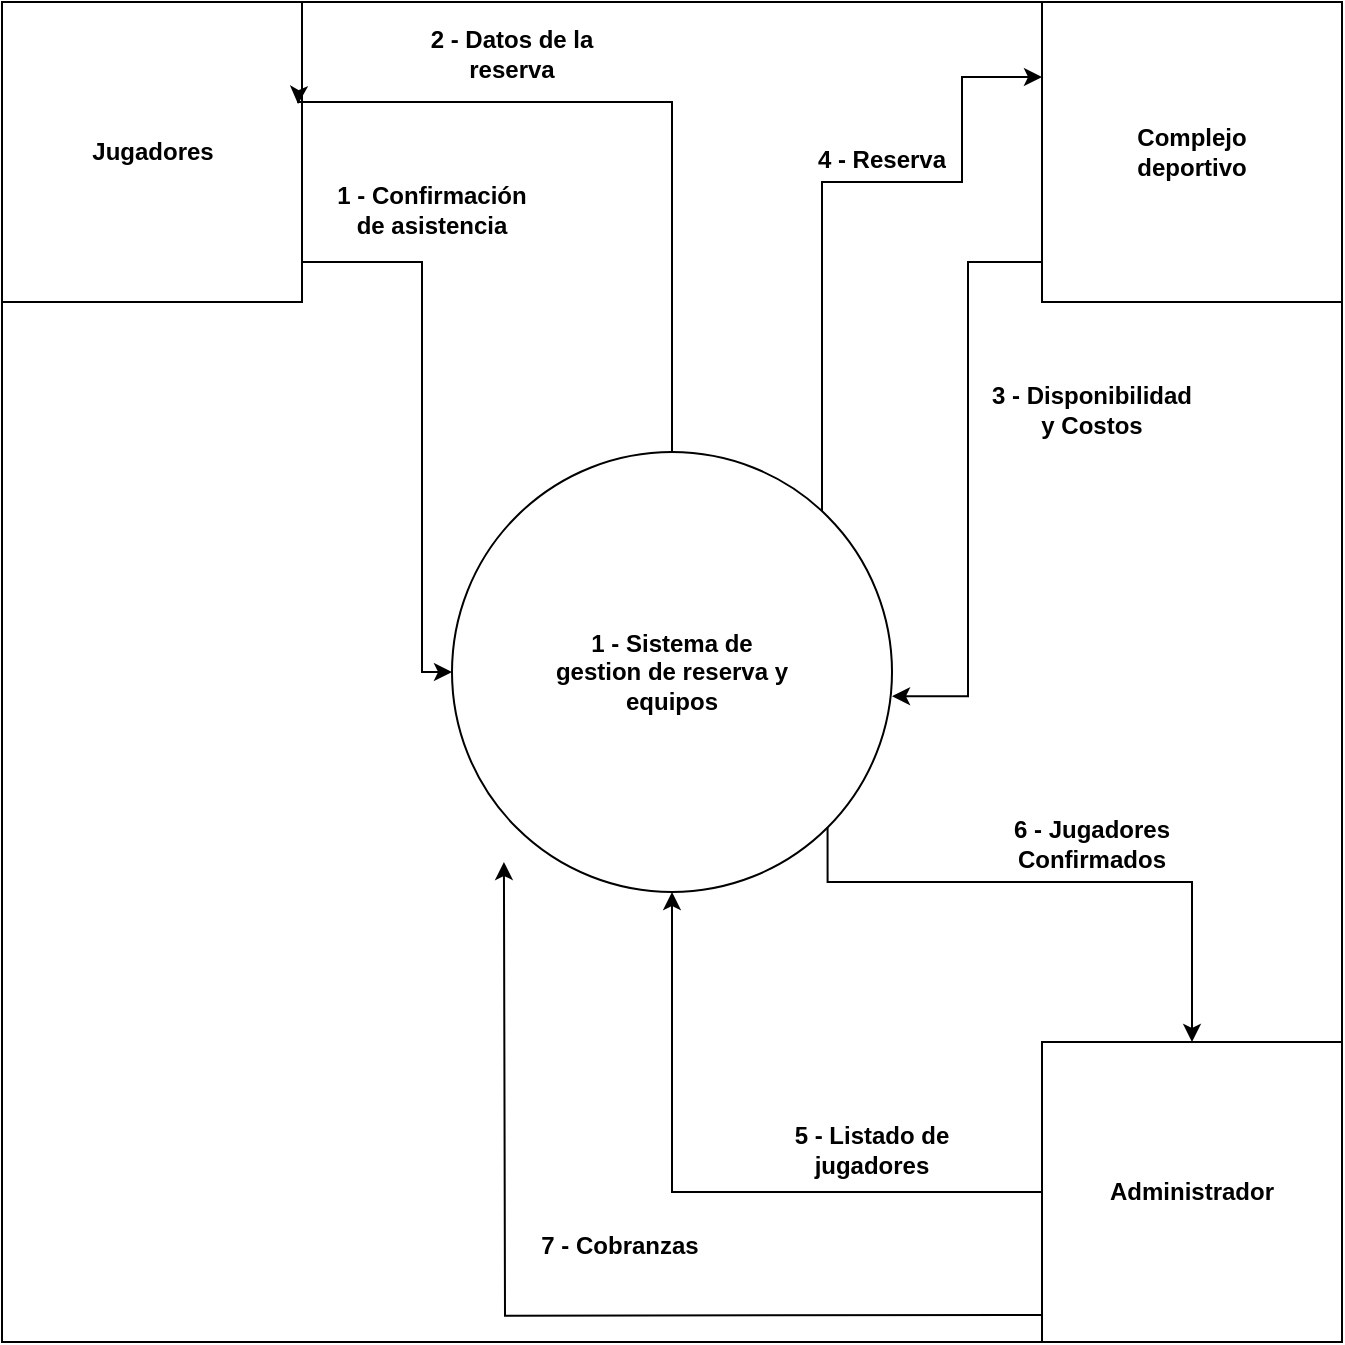 <mxfile version="24.7.7" pages="2">
  <diagram name="Diagrama de Contexto - AP 1" id="BzVsLhnD4404hUswXQgM">
    <mxGraphModel dx="1434" dy="738" grid="1" gridSize="10" guides="1" tooltips="1" connect="1" arrows="1" fold="1" page="1" pageScale="1" pageWidth="827" pageHeight="1169" math="0" shadow="0">
      <root>
        <mxCell id="0" />
        <mxCell id="1" parent="0" />
        <mxCell id="rwwny2NRJCAZUOCTBiWp-2" value="" style="whiteSpace=wrap;html=1;aspect=fixed;movable=0;resizable=0;rotatable=0;deletable=0;editable=0;locked=1;connectable=0;" vertex="1" parent="1">
          <mxGeometry x="50" y="20" width="670" height="670" as="geometry" />
        </mxCell>
        <mxCell id="rwwny2NRJCAZUOCTBiWp-21" style="edgeStyle=orthogonalEdgeStyle;rounded=0;orthogonalLoop=1;jettySize=auto;html=1;entryX=0;entryY=0.5;entryDx=0;entryDy=0;" edge="1" parent="1" source="rwwny2NRJCAZUOCTBiWp-3" target="rwwny2NRJCAZUOCTBiWp-6">
          <mxGeometry relative="1" as="geometry">
            <Array as="points">
              <mxPoint x="260" y="150" />
              <mxPoint x="260" y="355" />
            </Array>
          </mxGeometry>
        </mxCell>
        <mxCell id="rwwny2NRJCAZUOCTBiWp-3" value="" style="whiteSpace=wrap;html=1;aspect=fixed;" vertex="1" parent="1">
          <mxGeometry x="50" y="20" width="150" height="150" as="geometry" />
        </mxCell>
        <mxCell id="rwwny2NRJCAZUOCTBiWp-4" value="" style="whiteSpace=wrap;html=1;aspect=fixed;" vertex="1" parent="1">
          <mxGeometry x="570" y="20" width="150" height="150" as="geometry" />
        </mxCell>
        <mxCell id="rwwny2NRJCAZUOCTBiWp-20" style="edgeStyle=orthogonalEdgeStyle;rounded=0;orthogonalLoop=1;jettySize=auto;html=1;entryX=0.5;entryY=1;entryDx=0;entryDy=0;" edge="1" parent="1" source="rwwny2NRJCAZUOCTBiWp-5" target="rwwny2NRJCAZUOCTBiWp-6">
          <mxGeometry relative="1" as="geometry" />
        </mxCell>
        <mxCell id="rwwny2NRJCAZUOCTBiWp-5" value="" style="whiteSpace=wrap;html=1;aspect=fixed;" vertex="1" parent="1">
          <mxGeometry x="570" y="540" width="150" height="150" as="geometry" />
        </mxCell>
        <mxCell id="rwwny2NRJCAZUOCTBiWp-26" style="edgeStyle=orthogonalEdgeStyle;rounded=0;orthogonalLoop=1;jettySize=auto;html=1;entryX=0.987;entryY=0.34;entryDx=0;entryDy=0;entryPerimeter=0;" edge="1" parent="1" source="rwwny2NRJCAZUOCTBiWp-6" target="rwwny2NRJCAZUOCTBiWp-3">
          <mxGeometry relative="1" as="geometry">
            <mxPoint x="210" y="70" as="targetPoint" />
            <Array as="points">
              <mxPoint x="385" y="70" />
            </Array>
          </mxGeometry>
        </mxCell>
        <mxCell id="rwwny2NRJCAZUOCTBiWp-27" style="edgeStyle=orthogonalEdgeStyle;rounded=0;orthogonalLoop=1;jettySize=auto;html=1;exitX=1;exitY=0;exitDx=0;exitDy=0;entryX=0;entryY=0.25;entryDx=0;entryDy=0;" edge="1" parent="1" source="rwwny2NRJCAZUOCTBiWp-6" target="rwwny2NRJCAZUOCTBiWp-4">
          <mxGeometry relative="1" as="geometry">
            <Array as="points">
              <mxPoint x="460" y="277" />
              <mxPoint x="460" y="110" />
              <mxPoint x="530" y="110" />
              <mxPoint x="530" y="58" />
            </Array>
          </mxGeometry>
        </mxCell>
        <mxCell id="rwwny2NRJCAZUOCTBiWp-6" value="" style="ellipse;whiteSpace=wrap;html=1;aspect=fixed;" vertex="1" parent="1">
          <mxGeometry x="275" y="245" width="220" height="220" as="geometry" />
        </mxCell>
        <mxCell id="rwwny2NRJCAZUOCTBiWp-10" value="1 - Sistema de gestion de reserva y equipos" style="text;strokeColor=none;fillColor=none;spacingLeft=4;spacingRight=4;overflow=hidden;rotatable=0;points=[[0,0.5],[1,0.5]];portConstraint=eastwest;fontSize=12;whiteSpace=wrap;html=1;align=center;fontStyle=1;verticalAlign=middle;" vertex="1" parent="1">
          <mxGeometry x="320" y="327.5" width="130" height="55" as="geometry" />
        </mxCell>
        <mxCell id="rwwny2NRJCAZUOCTBiWp-11" value="Jugadores" style="text;strokeColor=none;fillColor=none;spacingLeft=4;spacingRight=4;overflow=hidden;rotatable=0;points=[[0,0.5],[1,0.5]];portConstraint=eastwest;fontSize=12;whiteSpace=wrap;html=1;align=center;fontStyle=1;verticalAlign=middle;" vertex="1" parent="1">
          <mxGeometry x="87.5" y="77.5" width="75" height="35" as="geometry" />
        </mxCell>
        <mxCell id="rwwny2NRJCAZUOCTBiWp-12" value="Complejo deportivo" style="text;strokeColor=none;fillColor=none;spacingLeft=4;spacingRight=4;overflow=hidden;rotatable=0;points=[[0,0.5],[1,0.5]];portConstraint=eastwest;fontSize=12;whiteSpace=wrap;html=1;align=center;fontStyle=1;verticalAlign=middle;" vertex="1" parent="1">
          <mxGeometry x="610" y="75" width="70" height="40" as="geometry" />
        </mxCell>
        <mxCell id="rwwny2NRJCAZUOCTBiWp-13" value="Administrador" style="text;strokeColor=none;fillColor=none;spacingLeft=4;spacingRight=4;overflow=hidden;rotatable=0;points=[[0,0.5],[1,0.5]];portConstraint=eastwest;fontSize=12;whiteSpace=wrap;html=1;align=center;fontStyle=1;verticalAlign=middle;" vertex="1" parent="1">
          <mxGeometry x="595" y="595" width="100" height="40" as="geometry" />
        </mxCell>
        <mxCell id="rwwny2NRJCAZUOCTBiWp-19" style="edgeStyle=orthogonalEdgeStyle;rounded=0;orthogonalLoop=1;jettySize=auto;html=1;entryX=1;entryY=0.555;entryDx=0;entryDy=0;entryPerimeter=0;" edge="1" parent="1" source="rwwny2NRJCAZUOCTBiWp-4" target="rwwny2NRJCAZUOCTBiWp-6">
          <mxGeometry relative="1" as="geometry">
            <Array as="points">
              <mxPoint x="533" y="150" />
              <mxPoint x="533" y="367" />
            </Array>
          </mxGeometry>
        </mxCell>
        <mxCell id="rwwny2NRJCAZUOCTBiWp-22" value="1 - Confirmación de asistencia" style="text;strokeColor=none;fillColor=none;spacingLeft=4;spacingRight=4;overflow=hidden;rotatable=0;points=[[0,0.5],[1,0.5]];portConstraint=eastwest;fontSize=12;whiteSpace=wrap;html=1;align=center;fontStyle=1;verticalAlign=middle;direction=east;flipV=1;flipH=0;" vertex="1" parent="1">
          <mxGeometry x="210" y="100" width="110" height="47.5" as="geometry" />
        </mxCell>
        <mxCell id="rwwny2NRJCAZUOCTBiWp-23" value="2 - Datos de la reserva" style="text;strokeColor=none;fillColor=none;spacingLeft=4;spacingRight=4;overflow=hidden;rotatable=0;points=[[0,0.5],[1,0.5]];portConstraint=eastwest;fontSize=12;whiteSpace=wrap;html=1;align=center;fontStyle=1;verticalAlign=middle;direction=east;flipV=1;flipH=0;" vertex="1" parent="1">
          <mxGeometry x="250" y="22.5" width="110" height="47.5" as="geometry" />
        </mxCell>
        <mxCell id="rwwny2NRJCAZUOCTBiWp-29" value="4 - Reserva" style="text;strokeColor=none;fillColor=none;spacingLeft=4;spacingRight=4;overflow=hidden;rotatable=0;points=[[0,0.5],[1,0.5]];portConstraint=eastwest;fontSize=12;whiteSpace=wrap;html=1;align=center;fontStyle=1;verticalAlign=middle;direction=east;flipV=1;flipH=0;" vertex="1" parent="1">
          <mxGeometry x="450" y="75" width="80" height="47.5" as="geometry" />
        </mxCell>
        <mxCell id="rwwny2NRJCAZUOCTBiWp-28" value="3 - Disponibilidad y Costos" style="text;spacingLeft=4;spacingRight=4;overflow=hidden;rotatable=0;points=[[0,0.5],[1,0.5]];portConstraint=eastwest;fontSize=12;whiteSpace=wrap;html=1;align=center;fontStyle=1;verticalAlign=middle;direction=west;flipV=0;flipH=1;rounded=0;" vertex="1" parent="1">
          <mxGeometry x="540" y="200" width="110" height="47.5" as="geometry" />
        </mxCell>
        <mxCell id="rwwny2NRJCAZUOCTBiWp-31" value="5 - Listado de jugadores" style="text;strokeColor=none;fillColor=none;spacingLeft=4;spacingRight=4;overflow=hidden;rotatable=0;points=[[0,0.5],[1,0.5]];portConstraint=eastwest;fontSize=12;whiteSpace=wrap;html=1;align=center;fontStyle=1;verticalAlign=middle;direction=east;flipV=1;flipH=0;" vertex="1" parent="1">
          <mxGeometry x="430" y="570" width="110" height="47.5" as="geometry" />
        </mxCell>
        <mxCell id="rwwny2NRJCAZUOCTBiWp-32" style="edgeStyle=orthogonalEdgeStyle;rounded=0;orthogonalLoop=1;jettySize=auto;html=1;exitX=1;exitY=1;exitDx=0;exitDy=0;entryX=0.5;entryY=0;entryDx=0;entryDy=0;" edge="1" parent="1" source="rwwny2NRJCAZUOCTBiWp-6" target="rwwny2NRJCAZUOCTBiWp-5">
          <mxGeometry relative="1" as="geometry">
            <Array as="points">
              <mxPoint x="463" y="460" />
              <mxPoint x="645" y="460" />
            </Array>
          </mxGeometry>
        </mxCell>
        <mxCell id="rwwny2NRJCAZUOCTBiWp-33" value="6 - Jugadores Confirmados" style="text;strokeColor=none;fillColor=none;spacingLeft=4;spacingRight=4;overflow=hidden;rotatable=0;points=[[0,0.5],[1,0.5]];portConstraint=eastwest;fontSize=12;whiteSpace=wrap;html=1;align=center;fontStyle=1;verticalAlign=middle;direction=east;flipV=1;flipH=0;" vertex="1" parent="1">
          <mxGeometry x="540" y="417.5" width="110" height="47.5" as="geometry" />
        </mxCell>
        <mxCell id="AweYWSQ7HhAV4aKzqOpQ-2" style="edgeStyle=orthogonalEdgeStyle;rounded=0;orthogonalLoop=1;jettySize=auto;html=1;exitX=0;exitY=0.75;exitDx=0;exitDy=0;entryX=0.118;entryY=0.823;entryDx=0;entryDy=0;entryPerimeter=0;" edge="1" parent="1">
          <mxGeometry relative="1" as="geometry">
            <mxPoint x="570" y="676.44" as="sourcePoint" />
            <mxPoint x="300.96" y="450.0" as="targetPoint" />
          </mxGeometry>
        </mxCell>
        <mxCell id="AweYWSQ7HhAV4aKzqOpQ-4" value="7 - Cobranzas" style="text;strokeColor=none;fillColor=none;spacingLeft=4;spacingRight=4;overflow=hidden;rotatable=0;points=[[0,0.5],[1,0.5]];portConstraint=eastwest;fontSize=12;whiteSpace=wrap;html=1;align=center;fontStyle=1;verticalAlign=middle;direction=east;flipV=1;flipH=0;" vertex="1" parent="1">
          <mxGeometry x="304" y="623.94" width="110" height="36.06" as="geometry" />
        </mxCell>
      </root>
    </mxGraphModel>
  </diagram>
  <diagram id="dACcMWMzTxIH3XZsMmwi" name="Modelo Preliminar">
    <mxGraphModel dx="1434" dy="738" grid="1" gridSize="10" guides="1" tooltips="1" connect="1" arrows="1" fold="1" page="1" pageScale="1" pageWidth="827" pageHeight="1169" math="0" shadow="0">
      <root>
        <mxCell id="0" />
        <mxCell id="1" parent="0" />
        <mxCell id="tAKv9Q6AVjJQRZjW2_Zl-2" value="" style="swimlane;startSize=0;movable=1;resizable=1;rotatable=1;deletable=1;editable=1;locked=0;connectable=1;" vertex="1" parent="1">
          <mxGeometry x="60" y="40" width="740" height="545" as="geometry">
            <mxRectangle x="50" y="70" width="50" height="40" as="alternateBounds" />
          </mxGeometry>
        </mxCell>
        <mxCell id="tAKv9Q6AVjJQRZjW2_Zl-5" value="1 - Confirmar disponibilidad" style="ellipse;whiteSpace=wrap;html=1;aspect=fixed;" vertex="1" parent="tAKv9Q6AVjJQRZjW2_Zl-2">
          <mxGeometry x="370" y="20" width="130" height="130" as="geometry" />
        </mxCell>
        <mxCell id="jIZnuBEkv9I5W7eM6w9s-17" style="edgeStyle=orthogonalEdgeStyle;rounded=0;orthogonalLoop=1;jettySize=auto;html=1;exitX=0.5;exitY=1;exitDx=0;exitDy=0;" edge="1" parent="tAKv9Q6AVjJQRZjW2_Zl-2" source="tAKv9Q6AVjJQRZjW2_Zl-4" target="HCYxelekvvuXjfe2B53j-3">
          <mxGeometry relative="1" as="geometry">
            <Array as="points">
              <mxPoint x="105" y="490" />
            </Array>
          </mxGeometry>
        </mxCell>
        <mxCell id="jIZnuBEkv9I5W7eM6w9s-28" value="4. Listado jugadores seleccionados" style="edgeLabel;html=1;align=center;verticalAlign=middle;resizable=0;points=[];" vertex="1" connectable="0" parent="jIZnuBEkv9I5W7eM6w9s-17">
          <mxGeometry x="-0.069" relative="1" as="geometry">
            <mxPoint as="offset" />
          </mxGeometry>
        </mxCell>
        <mxCell id="tAKv9Q6AVjJQRZjW2_Zl-4" value="3 - Armar equipos" style="ellipse;whiteSpace=wrap;html=1;aspect=fixed;" vertex="1" parent="tAKv9Q6AVjJQRZjW2_Zl-2">
          <mxGeometry x="40" y="340" width="130" height="130" as="geometry" />
        </mxCell>
        <mxCell id="tAKv9Q6AVjJQRZjW2_Zl-6" value="2 - Coordinar reserva de cancha" style="ellipse;whiteSpace=wrap;html=1;aspect=fixed;" vertex="1" parent="tAKv9Q6AVjJQRZjW2_Zl-2">
          <mxGeometry x="600" y="200" width="130" height="130" as="geometry" />
        </mxCell>
        <mxCell id="HCYxelekvvuXjfe2B53j-1" value="Jugadores" style="whiteSpace=wrap;html=1;aspect=fixed;" vertex="1" parent="tAKv9Q6AVjJQRZjW2_Zl-2">
          <mxGeometry width="150" height="150" as="geometry" />
        </mxCell>
        <mxCell id="jIZnuBEkv9I5W7eM6w9s-18" style="edgeStyle=orthogonalEdgeStyle;rounded=0;orthogonalLoop=1;jettySize=auto;html=1;entryX=0.5;entryY=1;entryDx=0;entryDy=0;" edge="1" parent="tAKv9Q6AVjJQRZjW2_Zl-2" source="HCYxelekvvuXjfe2B53j-3" target="tAKv9Q6AVjJQRZjW2_Zl-6">
          <mxGeometry relative="1" as="geometry" />
        </mxCell>
        <mxCell id="jIZnuBEkv9I5W7eM6w9s-38" value="9. Confirmación reserva" style="edgeLabel;html=1;align=center;verticalAlign=middle;resizable=0;points=[];" vertex="1" connectable="0" parent="jIZnuBEkv9I5W7eM6w9s-18">
          <mxGeometry x="0.139" relative="1" as="geometry">
            <mxPoint as="offset" />
          </mxGeometry>
        </mxCell>
        <mxCell id="HCYxelekvvuXjfe2B53j-3" value="Administrador" style="whiteSpace=wrap;html=1;aspect=fixed;" vertex="1" parent="tAKv9Q6AVjJQRZjW2_Zl-2">
          <mxGeometry x="590" y="395" width="150" height="150" as="geometry" />
        </mxCell>
        <mxCell id="jIZnuBEkv9I5W7eM6w9s-19" style="edgeStyle=orthogonalEdgeStyle;rounded=0;orthogonalLoop=1;jettySize=auto;html=1;entryX=0.5;entryY=0;entryDx=0;entryDy=0;" edge="1" parent="tAKv9Q6AVjJQRZjW2_Zl-2" source="HCYxelekvvuXjfe2B53j-2" target="tAKv9Q6AVjJQRZjW2_Zl-6">
          <mxGeometry relative="1" as="geometry" />
        </mxCell>
        <mxCell id="jIZnuBEkv9I5W7eM6w9s-33" value="7. Canchas disponibles y costos" style="edgeLabel;html=1;align=center;verticalAlign=middle;resizable=0;points=[];" vertex="1" connectable="0" parent="jIZnuBEkv9I5W7eM6w9s-19">
          <mxGeometry x="-0.08" y="1" relative="1" as="geometry">
            <mxPoint x="-16" as="offset" />
          </mxGeometry>
        </mxCell>
        <mxCell id="HCYxelekvvuXjfe2B53j-2" value="Complejo deportivo" style="whiteSpace=wrap;html=1;aspect=fixed;" vertex="1" parent="tAKv9Q6AVjJQRZjW2_Zl-2">
          <mxGeometry x="590" width="150" height="150" as="geometry" />
        </mxCell>
        <mxCell id="odNNvXNxEx9VZvMUIgOJ-1" style="edgeStyle=orthogonalEdgeStyle;rounded=0;orthogonalLoop=1;jettySize=auto;html=1;" edge="1" parent="tAKv9Q6AVjJQRZjW2_Zl-2" source="IT4auSLrDE91QPuxB5G2-1">
          <mxGeometry relative="1" as="geometry">
            <mxPoint x="385" y="290" as="targetPoint" />
          </mxGeometry>
        </mxCell>
        <mxCell id="odNNvXNxEx9VZvMUIgOJ-2" value="6 - Listado Jugadores Pagaron" style="edgeLabel;html=1;align=center;verticalAlign=middle;resizable=0;points=[];" vertex="1" connectable="0" parent="odNNvXNxEx9VZvMUIgOJ-1">
          <mxGeometry x="-0.08" y="1" relative="1" as="geometry">
            <mxPoint as="offset" />
          </mxGeometry>
        </mxCell>
        <mxCell id="IT4auSLrDE91QPuxB5G2-1" value="4 - Cobrar y Pagar" style="ellipse;whiteSpace=wrap;html=1;aspect=fixed;" vertex="1" parent="tAKv9Q6AVjJQRZjW2_Zl-2">
          <mxGeometry x="280" y="340" width="130" height="130" as="geometry" />
        </mxCell>
        <mxCell id="IT4auSLrDE91QPuxB5G2-3" style="edgeStyle=orthogonalEdgeStyle;rounded=0;orthogonalLoop=1;jettySize=auto;html=1;entryX=0.969;entryY=0.6;entryDx=0;entryDy=0;entryPerimeter=0;" edge="1" parent="tAKv9Q6AVjJQRZjW2_Zl-2" source="HCYxelekvvuXjfe2B53j-3" target="IT4auSLrDE91QPuxB5G2-1">
          <mxGeometry relative="1" as="geometry">
            <Array as="points">
              <mxPoint x="496" y="420" />
              <mxPoint x="496" y="418" />
            </Array>
          </mxGeometry>
        </mxCell>
        <mxCell id="jIZnuBEkv9I5W7eM6w9s-29" value="5. Información Cobranzas" style="edgeLabel;html=1;align=center;verticalAlign=middle;resizable=0;points=[];" vertex="1" connectable="0" parent="IT4auSLrDE91QPuxB5G2-3">
          <mxGeometry x="-0.038" relative="1" as="geometry">
            <mxPoint as="offset" />
          </mxGeometry>
        </mxCell>
        <mxCell id="jIZnuBEkv9I5W7eM6w9s-5" value="" style="shape=link;html=1;rounded=0;width=40;" edge="1" parent="tAKv9Q6AVjJQRZjW2_Zl-2">
          <mxGeometry relative="1" as="geometry">
            <mxPoint x="25" y="210" as="sourcePoint" />
            <mxPoint x="185" y="210" as="targetPoint" />
          </mxGeometry>
        </mxCell>
        <mxCell id="jIZnuBEkv9I5W7eM6w9s-6" value="" style="resizable=0;html=1;whiteSpace=wrap;align=right;verticalAlign=bottom;" connectable="0" vertex="1" parent="jIZnuBEkv9I5W7eM6w9s-5">
          <mxGeometry x="1" relative="1" as="geometry" />
        </mxCell>
        <mxCell id="jIZnuBEkv9I5W7eM6w9s-9" style="edgeStyle=orthogonalEdgeStyle;rounded=0;orthogonalLoop=1;jettySize=auto;html=1;" edge="1" parent="tAKv9Q6AVjJQRZjW2_Zl-2" source="HCYxelekvvuXjfe2B53j-1">
          <mxGeometry relative="1" as="geometry">
            <mxPoint x="370" y="75" as="targetPoint" />
          </mxGeometry>
        </mxCell>
        <mxCell id="jIZnuBEkv9I5W7eM6w9s-25" value="1. Datos Jugador" style="edgeLabel;html=1;align=center;verticalAlign=middle;resizable=0;points=[];" vertex="1" connectable="0" parent="jIZnuBEkv9I5W7eM6w9s-9">
          <mxGeometry x="-0.283" y="2" relative="1" as="geometry">
            <mxPoint as="offset" />
          </mxGeometry>
        </mxCell>
        <mxCell id="jIZnuBEkv9I5W7eM6w9s-16" style="edgeStyle=orthogonalEdgeStyle;rounded=0;orthogonalLoop=1;jettySize=auto;html=1;entryX=0.5;entryY=0;entryDx=0;entryDy=0;" edge="1" parent="tAKv9Q6AVjJQRZjW2_Zl-2" source="jIZnuBEkv9I5W7eM6w9s-7" target="tAKv9Q6AVjJQRZjW2_Zl-4">
          <mxGeometry relative="1" as="geometry" />
        </mxCell>
        <mxCell id="jIZnuBEkv9I5W7eM6w9s-27" value="3. Listado Jugadores Disponibles" style="edgeLabel;html=1;align=center;verticalAlign=middle;resizable=0;points=[];" vertex="1" connectable="0" parent="jIZnuBEkv9I5W7eM6w9s-16">
          <mxGeometry x="-0.036" y="1" relative="1" as="geometry">
            <mxPoint as="offset" />
          </mxGeometry>
        </mxCell>
        <mxCell id="jIZnuBEkv9I5W7eM6w9s-7" value="Datos Jugadores" style="text;html=1;align=center;verticalAlign=middle;resizable=0;points=[];autosize=1;strokeColor=none;fillColor=none;" vertex="1" parent="tAKv9Q6AVjJQRZjW2_Zl-2">
          <mxGeometry x="50" y="200" width="110" height="30" as="geometry" />
        </mxCell>
        <mxCell id="jIZnuBEkv9I5W7eM6w9s-11" style="edgeStyle=orthogonalEdgeStyle;rounded=0;orthogonalLoop=1;jettySize=auto;html=1;" edge="1" parent="tAKv9Q6AVjJQRZjW2_Zl-2" source="tAKv9Q6AVjJQRZjW2_Zl-5">
          <mxGeometry relative="1" as="geometry">
            <mxPoint x="180" y="210" as="targetPoint" />
            <Array as="points">
              <mxPoint x="288" y="100" />
              <mxPoint x="288" y="210" />
            </Array>
          </mxGeometry>
        </mxCell>
        <mxCell id="jIZnuBEkv9I5W7eM6w9s-26" value="2. Confirmacion Jugadores" style="edgeLabel;html=1;align=center;verticalAlign=middle;resizable=0;points=[];" vertex="1" connectable="0" parent="jIZnuBEkv9I5W7eM6w9s-11">
          <mxGeometry x="-0.06" relative="1" as="geometry">
            <mxPoint as="offset" />
          </mxGeometry>
        </mxCell>
        <mxCell id="jIZnuBEkv9I5W7eM6w9s-20" value="" style="shape=link;html=1;rounded=0;width=40;" edge="1" parent="tAKv9Q6AVjJQRZjW2_Zl-2" target="jIZnuBEkv9I5W7eM6w9s-22">
          <mxGeometry relative="1" as="geometry">
            <mxPoint x="354" y="264.5" as="sourcePoint" />
            <mxPoint x="514" y="264.5" as="targetPoint" />
            <Array as="points">
              <mxPoint x="400" y="265" />
            </Array>
          </mxGeometry>
        </mxCell>
        <mxCell id="jIZnuBEkv9I5W7eM6w9s-21" value="" style="resizable=0;html=1;whiteSpace=wrap;align=right;verticalAlign=bottom;" connectable="0" vertex="1" parent="jIZnuBEkv9I5W7eM6w9s-20">
          <mxGeometry x="1" relative="1" as="geometry" />
        </mxCell>
        <mxCell id="jIZnuBEkv9I5W7eM6w9s-22" value="Reserva" style="text;html=1;align=center;verticalAlign=middle;resizable=0;points=[];autosize=1;strokeColor=none;fillColor=none;" vertex="1" parent="tAKv9Q6AVjJQRZjW2_Zl-2">
          <mxGeometry x="350" y="250" width="70" height="30" as="geometry" />
        </mxCell>
        <mxCell id="jIZnuBEkv9I5W7eM6w9s-24" style="edgeStyle=orthogonalEdgeStyle;rounded=0;orthogonalLoop=1;jettySize=auto;html=1;" edge="1" parent="tAKv9Q6AVjJQRZjW2_Zl-2">
          <mxGeometry relative="1" as="geometry">
            <mxPoint x="500" y="264.5" as="sourcePoint" />
            <mxPoint x="590" y="264.5" as="targetPoint" />
            <Array as="points">
              <mxPoint x="500" y="264.5" />
              <mxPoint x="590" y="264.5" />
            </Array>
          </mxGeometry>
        </mxCell>
        <mxCell id="jIZnuBEkv9I5W7eM6w9s-34" value="8 - Pago de Cancha" style="edgeLabel;html=1;align=center;verticalAlign=middle;resizable=0;points=[];" vertex="1" connectable="0" parent="jIZnuBEkv9I5W7eM6w9s-24">
          <mxGeometry x="-0.156" y="2" relative="1" as="geometry">
            <mxPoint x="-38" y="3" as="offset" />
          </mxGeometry>
        </mxCell>
      </root>
    </mxGraphModel>
  </diagram>
</mxfile>
